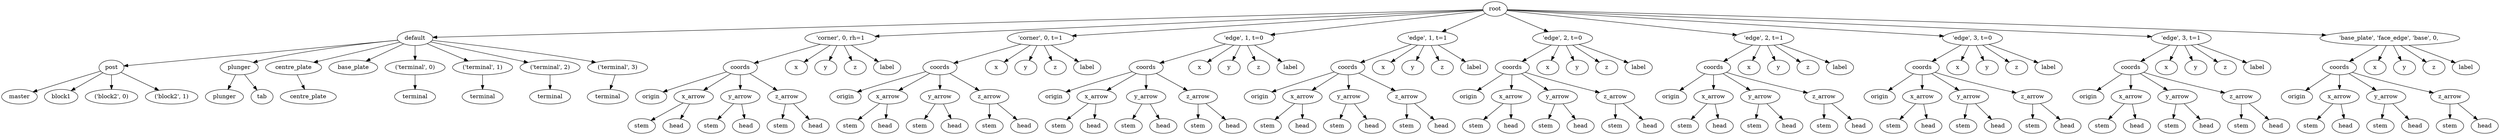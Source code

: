 digraph default {
    root_65 [label="root"];
    default_66 [label="default"];
    post_67 [label="post"];
    master_68 [label="master"];
    block1_69 [label="block1"];
    block2_70 [label="\('block2',\ 0\)"];
    block2_71 [label="\('block2',\ 1\)"];
    plunger_72 [label="plunger"];
    plunger_73 [label="plunger"];
    tab_74 [label="tab"];
    centre_plate_75 [label="centre_plate"];
    centre_plate_76 [label="centre_plate"];
    base_plate_77 [label="base_plate"];
    terminal_78 [label="\('terminal',\ 0\)"];
    terminal_79 [label="terminal"];
    terminal_80 [label="\('terminal',\ 1\)"];
    terminal_81 [label="terminal"];
    terminal_82 [label="\('terminal',\ 2\)"];
    terminal_83 [label="terminal"];
    terminal_84 [label="\('terminal',\ 3\)"];
    terminal_85 [label="terminal"];
    86 [label="'corner',\ 0,\ rh=1"];
    coords_87 [label="coords"];
    origin_88 [label="origin"];
    x_arrow_89 [label="x_arrow"];
    stem_90 [label="stem"];
    head_91 [label="head"];
    y_arrow_92 [label="y_arrow"];
    stem_93 [label="stem"];
    head_94 [label="head"];
    z_arrow_95 [label="z_arrow"];
    stem_96 [label="stem"];
    head_97 [label="head"];
    x_98 [label="x"];
    y_99 [label="y"];
    z_100 [label="z"];
    label_101 [label="label"];
    102 [label="'corner',\ 0,\ t=1"];
    coords_103 [label="coords"];
    origin_104 [label="origin"];
    x_arrow_105 [label="x_arrow"];
    stem_106 [label="stem"];
    head_107 [label="head"];
    y_arrow_108 [label="y_arrow"];
    stem_109 [label="stem"];
    head_110 [label="head"];
    z_arrow_111 [label="z_arrow"];
    stem_112 [label="stem"];
    head_113 [label="head"];
    x_114 [label="x"];
    y_115 [label="y"];
    z_116 [label="z"];
    label_117 [label="label"];
    118 [label="'edge',\ 1,\ t=0"];
    coords_119 [label="coords"];
    origin_120 [label="origin"];
    x_arrow_121 [label="x_arrow"];
    stem_122 [label="stem"];
    head_123 [label="head"];
    y_arrow_124 [label="y_arrow"];
    stem_125 [label="stem"];
    head_126 [label="head"];
    z_arrow_127 [label="z_arrow"];
    stem_128 [label="stem"];
    head_129 [label="head"];
    x_130 [label="x"];
    y_131 [label="y"];
    z_132 [label="z"];
    label_133 [label="label"];
    134 [label="'edge',\ 1,\ t=1"];
    coords_135 [label="coords"];
    origin_136 [label="origin"];
    x_arrow_137 [label="x_arrow"];
    stem_138 [label="stem"];
    head_139 [label="head"];
    y_arrow_140 [label="y_arrow"];
    stem_141 [label="stem"];
    head_142 [label="head"];
    z_arrow_143 [label="z_arrow"];
    stem_144 [label="stem"];
    head_145 [label="head"];
    x_146 [label="x"];
    y_147 [label="y"];
    z_148 [label="z"];
    label_149 [label="label"];
    150 [label="'edge',\ 2,\ t=0"];
    coords_151 [label="coords"];
    origin_152 [label="origin"];
    x_arrow_153 [label="x_arrow"];
    stem_154 [label="stem"];
    head_155 [label="head"];
    y_arrow_156 [label="y_arrow"];
    stem_157 [label="stem"];
    head_158 [label="head"];
    z_arrow_159 [label="z_arrow"];
    stem_160 [label="stem"];
    head_161 [label="head"];
    x_162 [label="x"];
    y_163 [label="y"];
    z_164 [label="z"];
    label_165 [label="label"];
    166 [label="'edge',\ 2,\ t=1"];
    coords_167 [label="coords"];
    origin_168 [label="origin"];
    x_arrow_169 [label="x_arrow"];
    stem_170 [label="stem"];
    head_171 [label="head"];
    y_arrow_172 [label="y_arrow"];
    stem_173 [label="stem"];
    head_174 [label="head"];
    z_arrow_175 [label="z_arrow"];
    stem_176 [label="stem"];
    head_177 [label="head"];
    x_178 [label="x"];
    y_179 [label="y"];
    z_180 [label="z"];
    label_181 [label="label"];
    182 [label="'edge',\ 3,\ t=0"];
    coords_183 [label="coords"];
    origin_184 [label="origin"];
    x_arrow_185 [label="x_arrow"];
    stem_186 [label="stem"];
    head_187 [label="head"];
    y_arrow_188 [label="y_arrow"];
    stem_189 [label="stem"];
    head_190 [label="head"];
    z_arrow_191 [label="z_arrow"];
    stem_192 [label="stem"];
    head_193 [label="head"];
    x_194 [label="x"];
    y_195 [label="y"];
    z_196 [label="z"];
    label_197 [label="label"];
    198 [label="'edge',\ 3,\ t=1"];
    coords_199 [label="coords"];
    origin_200 [label="origin"];
    x_arrow_201 [label="x_arrow"];
    stem_202 [label="stem"];
    head_203 [label="head"];
    y_arrow_204 [label="y_arrow"];
    stem_205 [label="stem"];
    head_206 [label="head"];
    z_arrow_207 [label="z_arrow"];
    stem_208 [label="stem"];
    head_209 [label="head"];
    x_210 [label="x"];
    y_211 [label="y"];
    z_212 [label="z"];
    label_213 [label="label"];
    214 [label="'base_plate',\ 'face_edge',\ 'base',\ 0,\ "];
    coords_215 [label="coords"];
    origin_216 [label="origin"];
    x_arrow_217 [label="x_arrow"];
    stem_218 [label="stem"];
    head_219 [label="head"];
    y_arrow_220 [label="y_arrow"];
    stem_221 [label="stem"];
    head_222 [label="head"];
    z_arrow_223 [label="z_arrow"];
    stem_224 [label="stem"];
    head_225 [label="head"];
    x_226 [label="x"];
    y_227 [label="y"];
    z_228 [label="z"];
    label_229 [label="label"];
    root_65 -> default_66;
    default_66 -> post_67;
    post_67 -> master_68;
    post_67 -> block1_69;
    post_67 -> block2_70;
    post_67 -> block2_71;
    default_66 -> plunger_72;
    plunger_72 -> plunger_73;
    plunger_72 -> tab_74;
    default_66 -> centre_plate_75;
    centre_plate_75 -> centre_plate_76;
    default_66 -> base_plate_77;
    default_66 -> terminal_78;
    terminal_78 -> terminal_79;
    default_66 -> terminal_80;
    terminal_80 -> terminal_81;
    default_66 -> terminal_82;
    terminal_82 -> terminal_83;
    default_66 -> terminal_84;
    terminal_84 -> terminal_85;
    root_65 -> 86;
    86 -> coords_87;
    coords_87 -> origin_88;
    coords_87 -> x_arrow_89;
    x_arrow_89 -> stem_90;
    x_arrow_89 -> head_91;
    coords_87 -> y_arrow_92;
    y_arrow_92 -> stem_93;
    y_arrow_92 -> head_94;
    coords_87 -> z_arrow_95;
    z_arrow_95 -> stem_96;
    z_arrow_95 -> head_97;
    86 -> x_98;
    86 -> y_99;
    86 -> z_100;
    86 -> label_101;
    root_65 -> 102;
    102 -> coords_103;
    coords_103 -> origin_104;
    coords_103 -> x_arrow_105;
    x_arrow_105 -> stem_106;
    x_arrow_105 -> head_107;
    coords_103 -> y_arrow_108;
    y_arrow_108 -> stem_109;
    y_arrow_108 -> head_110;
    coords_103 -> z_arrow_111;
    z_arrow_111 -> stem_112;
    z_arrow_111 -> head_113;
    102 -> x_114;
    102 -> y_115;
    102 -> z_116;
    102 -> label_117;
    root_65 -> 118;
    118 -> coords_119;
    coords_119 -> origin_120;
    coords_119 -> x_arrow_121;
    x_arrow_121 -> stem_122;
    x_arrow_121 -> head_123;
    coords_119 -> y_arrow_124;
    y_arrow_124 -> stem_125;
    y_arrow_124 -> head_126;
    coords_119 -> z_arrow_127;
    z_arrow_127 -> stem_128;
    z_arrow_127 -> head_129;
    118 -> x_130;
    118 -> y_131;
    118 -> z_132;
    118 -> label_133;
    root_65 -> 134;
    134 -> coords_135;
    coords_135 -> origin_136;
    coords_135 -> x_arrow_137;
    x_arrow_137 -> stem_138;
    x_arrow_137 -> head_139;
    coords_135 -> y_arrow_140;
    y_arrow_140 -> stem_141;
    y_arrow_140 -> head_142;
    coords_135 -> z_arrow_143;
    z_arrow_143 -> stem_144;
    z_arrow_143 -> head_145;
    134 -> x_146;
    134 -> y_147;
    134 -> z_148;
    134 -> label_149;
    root_65 -> 150;
    150 -> coords_151;
    coords_151 -> origin_152;
    coords_151 -> x_arrow_153;
    x_arrow_153 -> stem_154;
    x_arrow_153 -> head_155;
    coords_151 -> y_arrow_156;
    y_arrow_156 -> stem_157;
    y_arrow_156 -> head_158;
    coords_151 -> z_arrow_159;
    z_arrow_159 -> stem_160;
    z_arrow_159 -> head_161;
    150 -> x_162;
    150 -> y_163;
    150 -> z_164;
    150 -> label_165;
    root_65 -> 166;
    166 -> coords_167;
    coords_167 -> origin_168;
    coords_167 -> x_arrow_169;
    x_arrow_169 -> stem_170;
    x_arrow_169 -> head_171;
    coords_167 -> y_arrow_172;
    y_arrow_172 -> stem_173;
    y_arrow_172 -> head_174;
    coords_167 -> z_arrow_175;
    z_arrow_175 -> stem_176;
    z_arrow_175 -> head_177;
    166 -> x_178;
    166 -> y_179;
    166 -> z_180;
    166 -> label_181;
    root_65 -> 182;
    182 -> coords_183;
    coords_183 -> origin_184;
    coords_183 -> x_arrow_185;
    x_arrow_185 -> stem_186;
    x_arrow_185 -> head_187;
    coords_183 -> y_arrow_188;
    y_arrow_188 -> stem_189;
    y_arrow_188 -> head_190;
    coords_183 -> z_arrow_191;
    z_arrow_191 -> stem_192;
    z_arrow_191 -> head_193;
    182 -> x_194;
    182 -> y_195;
    182 -> z_196;
    182 -> label_197;
    root_65 -> 198;
    198 -> coords_199;
    coords_199 -> origin_200;
    coords_199 -> x_arrow_201;
    x_arrow_201 -> stem_202;
    x_arrow_201 -> head_203;
    coords_199 -> y_arrow_204;
    y_arrow_204 -> stem_205;
    y_arrow_204 -> head_206;
    coords_199 -> z_arrow_207;
    z_arrow_207 -> stem_208;
    z_arrow_207 -> head_209;
    198 -> x_210;
    198 -> y_211;
    198 -> z_212;
    198 -> label_213;
    root_65 -> 214;
    214 -> coords_215;
    coords_215 -> origin_216;
    coords_215 -> x_arrow_217;
    x_arrow_217 -> stem_218;
    x_arrow_217 -> head_219;
    coords_215 -> y_arrow_220;
    y_arrow_220 -> stem_221;
    y_arrow_220 -> head_222;
    coords_215 -> z_arrow_223;
    z_arrow_223 -> stem_224;
    z_arrow_223 -> head_225;
    214 -> x_226;
    214 -> y_227;
    214 -> z_228;
    214 -> label_229;
}
